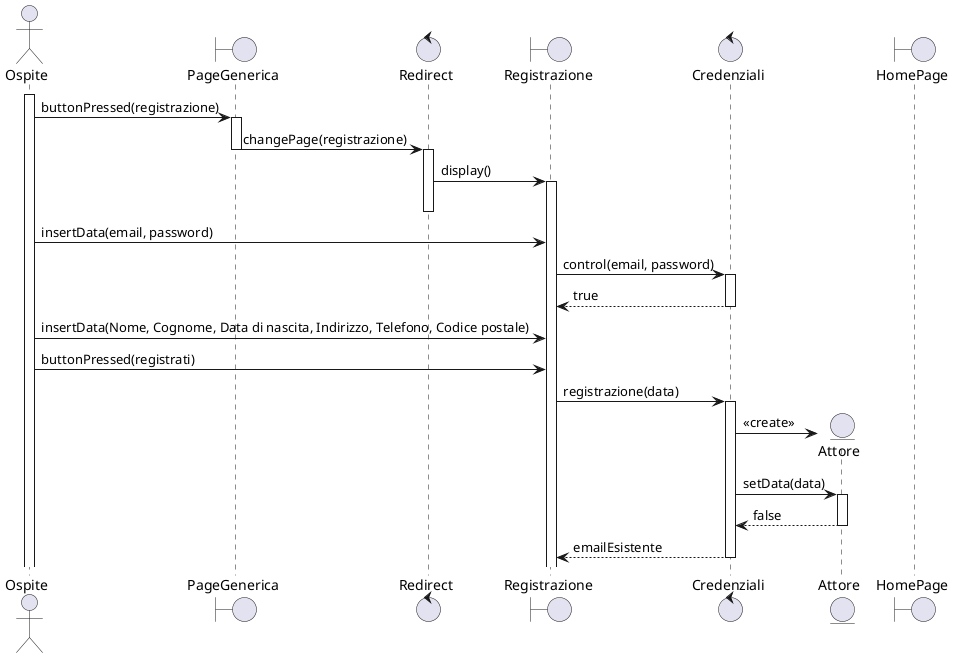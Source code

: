@startuml 
    Actor Ospite
    Boundary PageGenerica
    Control Redirect
    Boundary Registrazione
    Control Credenziali
    Entity Attore
    boundary HomePage

    Activate Ospite
    Ospite -> PageGenerica : buttonPressed(registrazione)
    activate PageGenerica
    PageGenerica -> Redirect : changePage(registrazione)
    deactivate PageGenerica
    activate Redirect
    Redirect -> Registrazione : display()
    activate Registrazione
    deactivate Redirect

    Ospite -> Registrazione : insertData(email, password)
    Registrazione -> Credenziali : control(email, password)
    activate Credenziali
    Credenziali --> Registrazione : true
    deactivate Credenziali
    Ospite -> Registrazione : insertData(Nome, Cognome, Data di nascita, Indirizzo, Telefono, Codice postale)
    Ospite -> Registrazione : buttonPressed(registrati)

    Registrazione -> Credenziali : registrazione(data)
    activate Credenziali
    
    Credenziali -> Attore ** : <<create>> 
    Credenziali -> Attore : setData(data)
    activate Attore
    Attore --> Credenziali : false
    deactivate Attore
    Credenziali --> Registrazione : emailEsistente 
    deactivate Credenziali



@enduml 